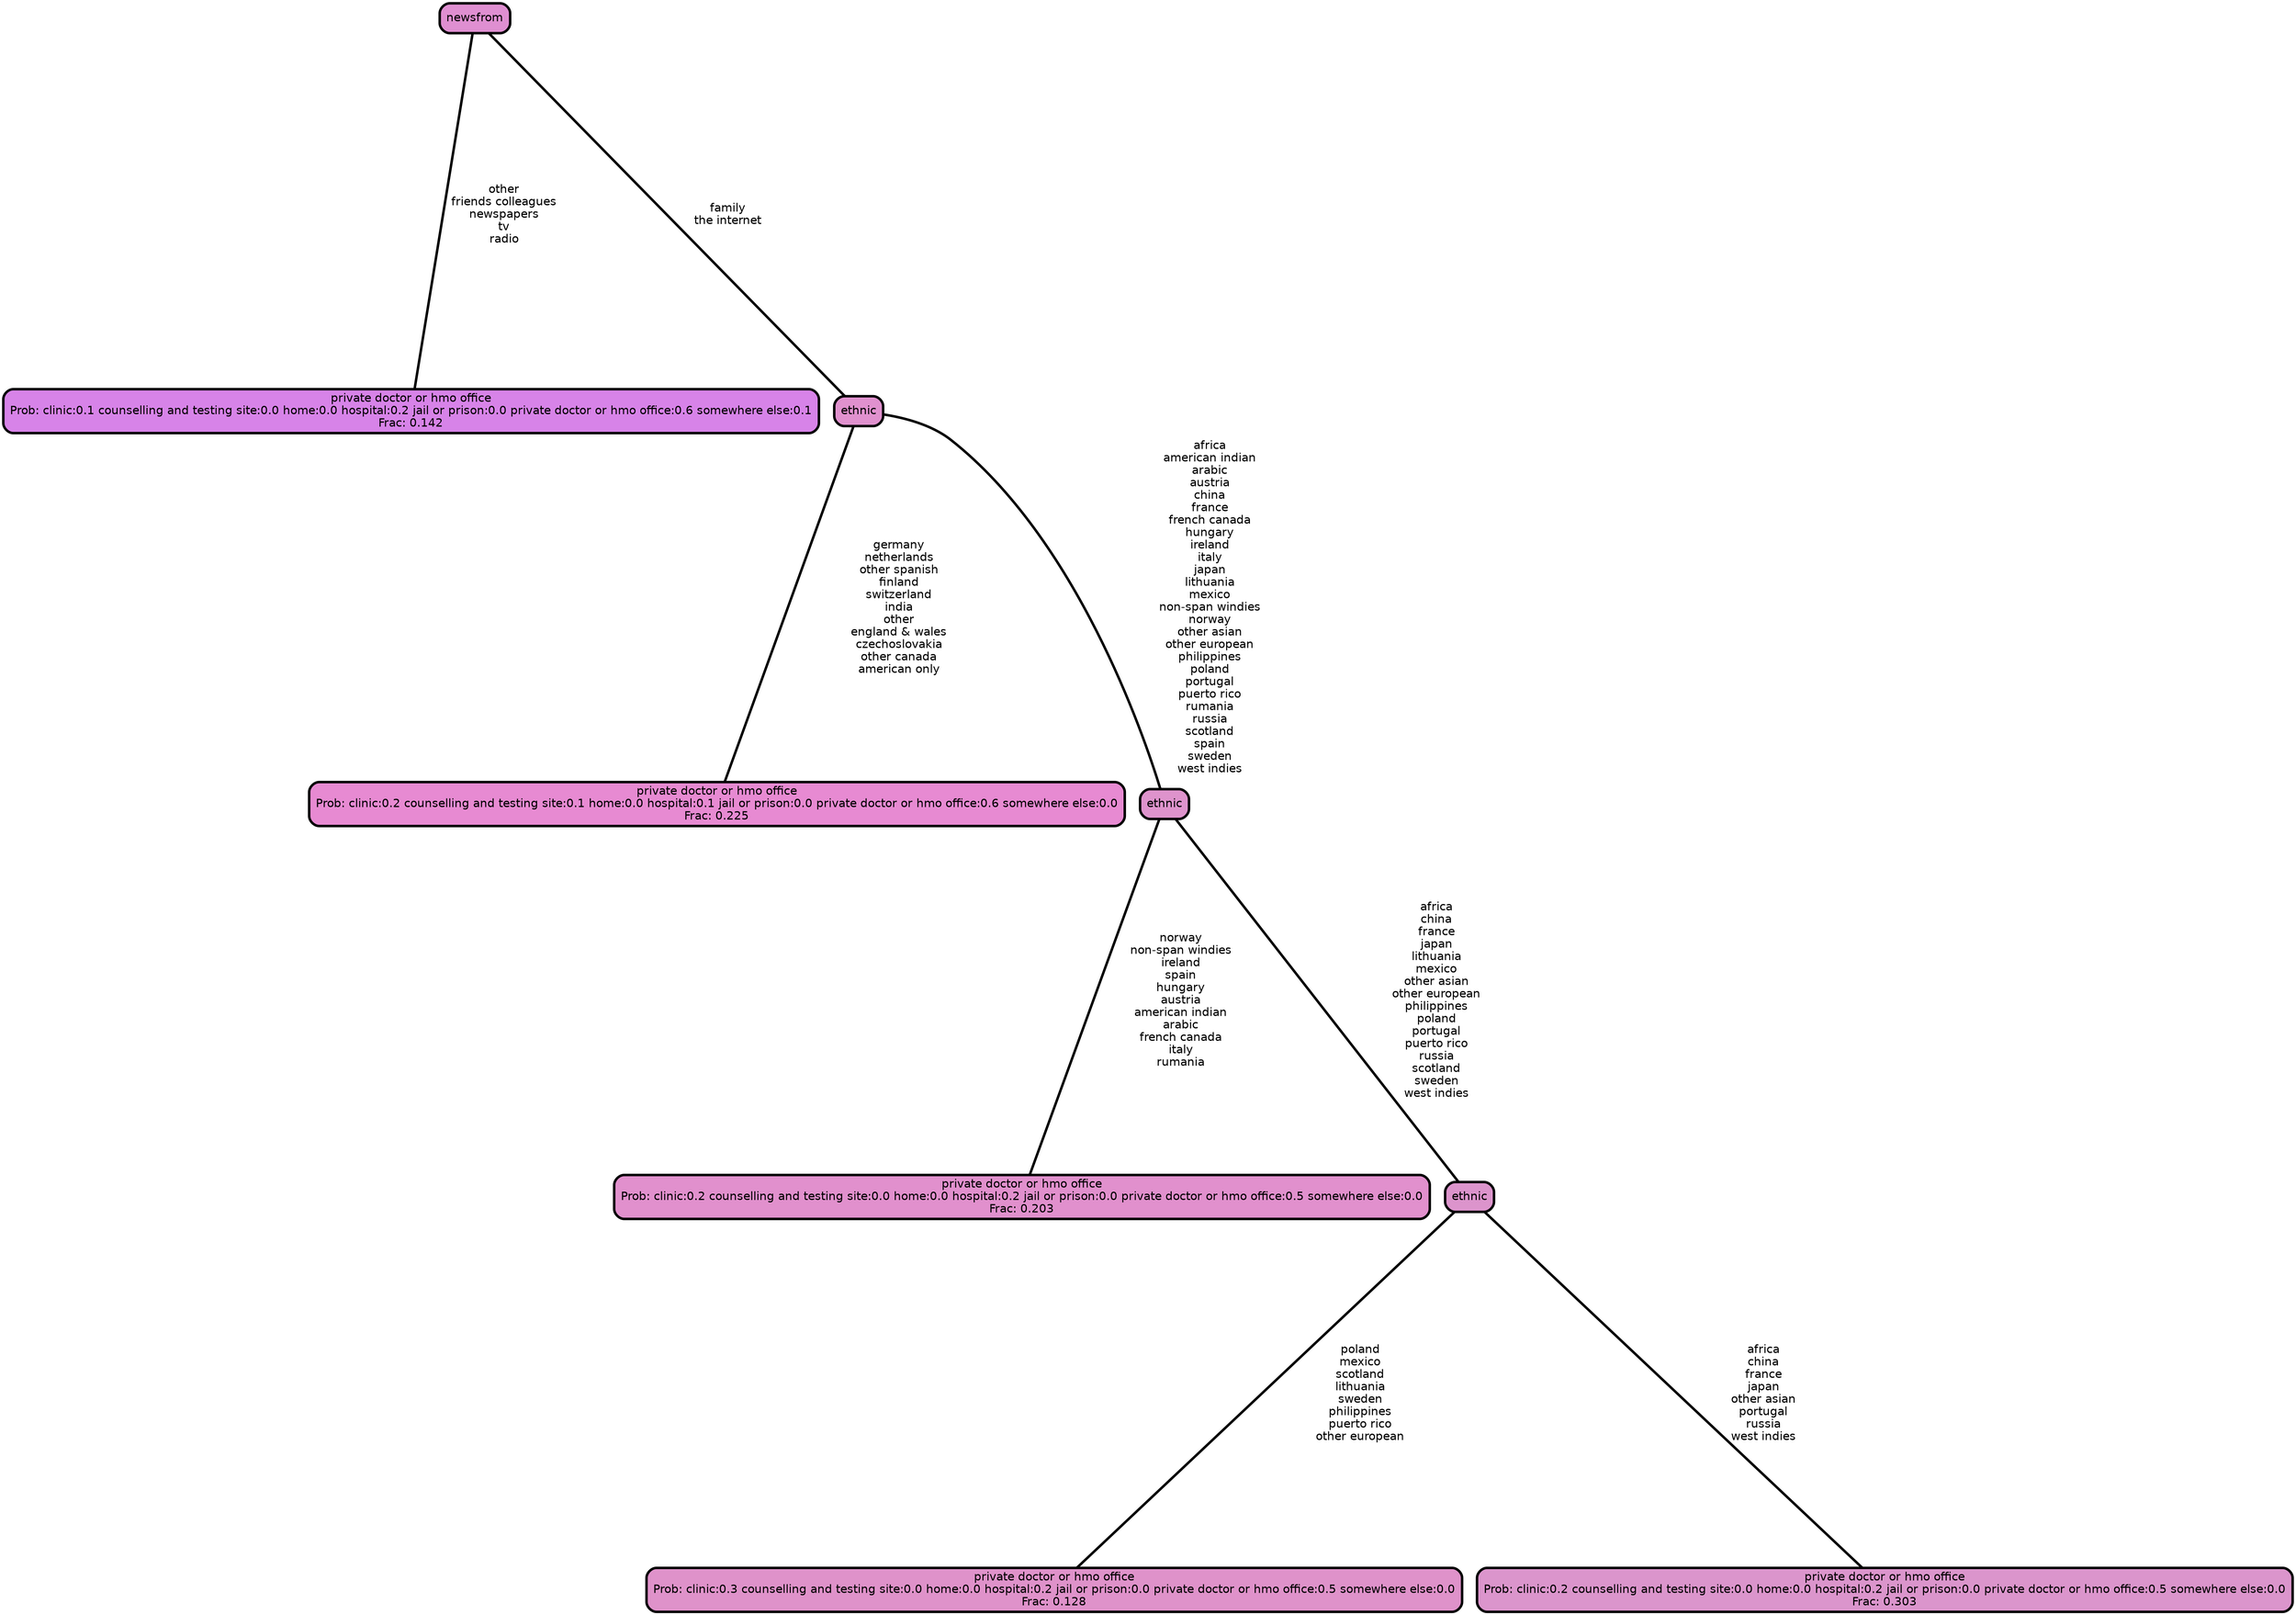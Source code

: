 graph Tree {
node [shape=box, style="filled, rounded",color="black",penwidth="3",fontcolor="black",                 fontname=helvetica] ;
graph [ranksep="0 equally", splines=straight,                 bgcolor=transparent, dpi=200] ;
edge [fontname=helvetica, color=black] ;
0 [label="private doctor or hmo office
Prob: clinic:0.1 counselling and testing site:0.0 home:0.0 hospital:0.2 jail or prison:0.0 private doctor or hmo office:0.6 somewhere else:0.1
Frac: 0.142", fillcolor="#d783e8"] ;
1 [label="newsfrom", fillcolor="#df8fd1"] ;
2 [label="private doctor or hmo office
Prob: clinic:0.2 counselling and testing site:0.1 home:0.0 hospital:0.1 jail or prison:0.0 private doctor or hmo office:0.6 somewhere else:0.0
Frac: 0.225", fillcolor="#e78ad2"] ;
3 [label="ethnic", fillcolor="#e091ce"] ;
4 [label="private doctor or hmo office
Prob: clinic:0.2 counselling and testing site:0.0 home:0.0 hospital:0.2 jail or prison:0.0 private doctor or hmo office:0.5 somewhere else:0.0
Frac: 0.203", fillcolor="#e190cd"] ;
5 [label="ethnic", fillcolor="#de93cc"] ;
6 [label="private doctor or hmo office
Prob: clinic:0.3 counselling and testing site:0.0 home:0.0 hospital:0.2 jail or prison:0.0 private doctor or hmo office:0.5 somewhere else:0.0
Frac: 0.128", fillcolor="#df92ca"] ;
7 [label="ethnic", fillcolor="#dc94cc"] ;
8 [label="private doctor or hmo office
Prob: clinic:0.2 counselling and testing site:0.0 home:0.0 hospital:0.2 jail or prison:0.0 private doctor or hmo office:0.5 somewhere else:0.0
Frac: 0.303", fillcolor="#db95cc"] ;
1 -- 0 [label=" other\n friends colleagues\n newspapers\n tv\n radio",penwidth=3] ;
1 -- 3 [label=" family\n the internet",penwidth=3] ;
3 -- 2 [label=" germany\n netherlands\n other spanish\n finland\n switzerland\n india\n other\n england & wales\n czechoslovakia\n other canada\n american only",penwidth=3] ;
3 -- 5 [label=" africa\n american indian\n arabic\n austria\n china\n france\n french canada\n hungary\n ireland\n italy\n japan\n lithuania\n mexico\n non-span windies\n norway\n other asian\n other european\n philippines\n poland\n portugal\n puerto rico\n rumania\n russia\n scotland\n spain\n sweden\n west indies",penwidth=3] ;
5 -- 4 [label=" norway\n non-span windies\n ireland\n spain\n hungary\n austria\n american indian\n arabic\n french canada\n italy\n rumania",penwidth=3] ;
5 -- 7 [label=" africa\n china\n france\n japan\n lithuania\n mexico\n other asian\n other european\n philippines\n poland\n portugal\n puerto rico\n russia\n scotland\n sweden\n west indies",penwidth=3] ;
7 -- 6 [label=" poland\n mexico\n scotland\n lithuania\n sweden\n philippines\n puerto rico\n other european",penwidth=3] ;
7 -- 8 [label=" africa\n china\n france\n japan\n other asian\n portugal\n russia\n west indies",penwidth=3] ;
{rank = same;}}